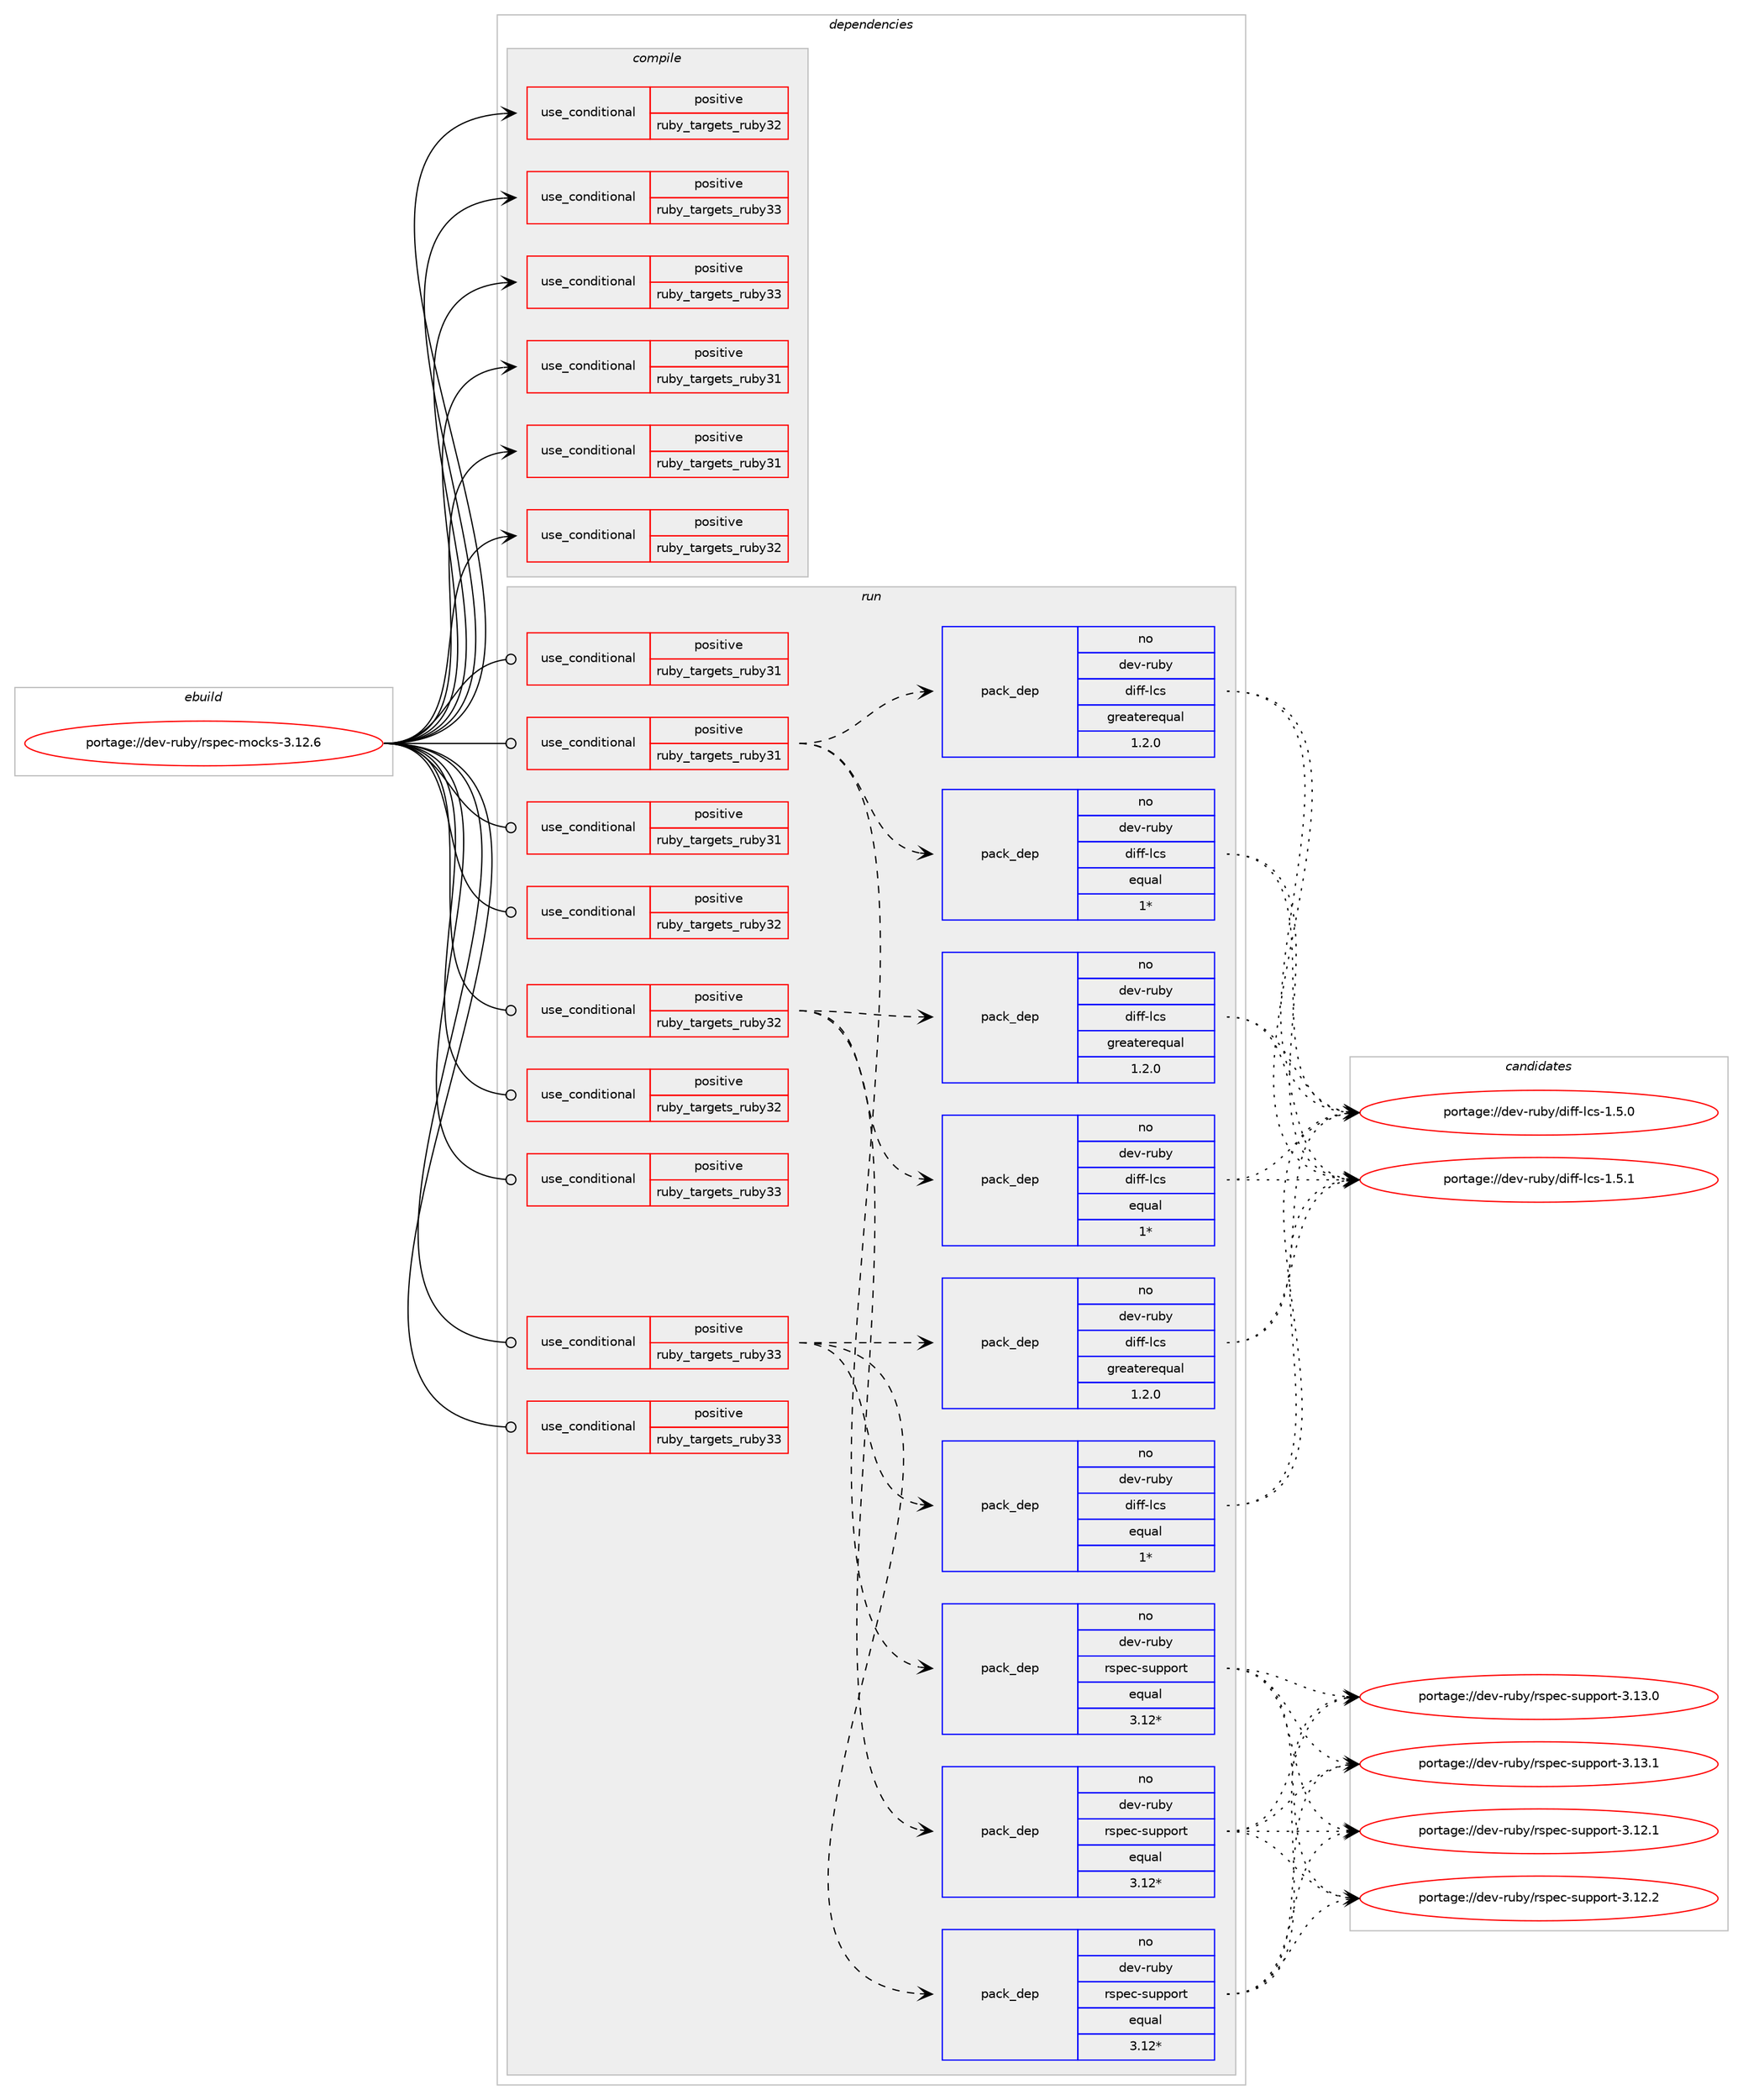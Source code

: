 digraph prolog {

# *************
# Graph options
# *************

newrank=true;
concentrate=true;
compound=true;
graph [rankdir=LR,fontname=Helvetica,fontsize=10,ranksep=1.5];#, ranksep=2.5, nodesep=0.2];
edge  [arrowhead=vee];
node  [fontname=Helvetica,fontsize=10];

# **********
# The ebuild
# **********

subgraph cluster_leftcol {
color=gray;
rank=same;
label=<<i>ebuild</i>>;
id [label="portage://dev-ruby/rspec-mocks-3.12.6", color=red, width=4, href="../dev-ruby/rspec-mocks-3.12.6.svg"];
}

# ****************
# The dependencies
# ****************

subgraph cluster_midcol {
color=gray;
label=<<i>dependencies</i>>;
subgraph cluster_compile {
fillcolor="#eeeeee";
style=filled;
label=<<i>compile</i>>;
subgraph cond53652 {
dependency102303 [label=<<TABLE BORDER="0" CELLBORDER="1" CELLSPACING="0" CELLPADDING="4"><TR><TD ROWSPAN="3" CELLPADDING="10">use_conditional</TD></TR><TR><TD>positive</TD></TR><TR><TD>ruby_targets_ruby31</TD></TR></TABLE>>, shape=none, color=red];
# *** BEGIN UNKNOWN DEPENDENCY TYPE (TODO) ***
# dependency102303 -> package_dependency(portage://dev-ruby/rspec-mocks-3.12.6,install,no,dev-lang,ruby,none,[,,],[slot(3.1)],[])
# *** END UNKNOWN DEPENDENCY TYPE (TODO) ***

}
id:e -> dependency102303:w [weight=20,style="solid",arrowhead="vee"];
subgraph cond53653 {
dependency102304 [label=<<TABLE BORDER="0" CELLBORDER="1" CELLSPACING="0" CELLPADDING="4"><TR><TD ROWSPAN="3" CELLPADDING="10">use_conditional</TD></TR><TR><TD>positive</TD></TR><TR><TD>ruby_targets_ruby31</TD></TR></TABLE>>, shape=none, color=red];
# *** BEGIN UNKNOWN DEPENDENCY TYPE (TODO) ***
# dependency102304 -> package_dependency(portage://dev-ruby/rspec-mocks-3.12.6,install,no,virtual,rubygems,none,[,,],[],[use(enable(ruby_targets_ruby31),negative)])
# *** END UNKNOWN DEPENDENCY TYPE (TODO) ***

}
id:e -> dependency102304:w [weight=20,style="solid",arrowhead="vee"];
subgraph cond53654 {
dependency102305 [label=<<TABLE BORDER="0" CELLBORDER="1" CELLSPACING="0" CELLPADDING="4"><TR><TD ROWSPAN="3" CELLPADDING="10">use_conditional</TD></TR><TR><TD>positive</TD></TR><TR><TD>ruby_targets_ruby32</TD></TR></TABLE>>, shape=none, color=red];
# *** BEGIN UNKNOWN DEPENDENCY TYPE (TODO) ***
# dependency102305 -> package_dependency(portage://dev-ruby/rspec-mocks-3.12.6,install,no,dev-lang,ruby,none,[,,],[slot(3.2)],[])
# *** END UNKNOWN DEPENDENCY TYPE (TODO) ***

}
id:e -> dependency102305:w [weight=20,style="solid",arrowhead="vee"];
subgraph cond53655 {
dependency102306 [label=<<TABLE BORDER="0" CELLBORDER="1" CELLSPACING="0" CELLPADDING="4"><TR><TD ROWSPAN="3" CELLPADDING="10">use_conditional</TD></TR><TR><TD>positive</TD></TR><TR><TD>ruby_targets_ruby32</TD></TR></TABLE>>, shape=none, color=red];
# *** BEGIN UNKNOWN DEPENDENCY TYPE (TODO) ***
# dependency102306 -> package_dependency(portage://dev-ruby/rspec-mocks-3.12.6,install,no,virtual,rubygems,none,[,,],[],[use(enable(ruby_targets_ruby32),negative)])
# *** END UNKNOWN DEPENDENCY TYPE (TODO) ***

}
id:e -> dependency102306:w [weight=20,style="solid",arrowhead="vee"];
subgraph cond53656 {
dependency102307 [label=<<TABLE BORDER="0" CELLBORDER="1" CELLSPACING="0" CELLPADDING="4"><TR><TD ROWSPAN="3" CELLPADDING="10">use_conditional</TD></TR><TR><TD>positive</TD></TR><TR><TD>ruby_targets_ruby33</TD></TR></TABLE>>, shape=none, color=red];
# *** BEGIN UNKNOWN DEPENDENCY TYPE (TODO) ***
# dependency102307 -> package_dependency(portage://dev-ruby/rspec-mocks-3.12.6,install,no,dev-lang,ruby,none,[,,],[slot(3.3)],[])
# *** END UNKNOWN DEPENDENCY TYPE (TODO) ***

}
id:e -> dependency102307:w [weight=20,style="solid",arrowhead="vee"];
subgraph cond53657 {
dependency102308 [label=<<TABLE BORDER="0" CELLBORDER="1" CELLSPACING="0" CELLPADDING="4"><TR><TD ROWSPAN="3" CELLPADDING="10">use_conditional</TD></TR><TR><TD>positive</TD></TR><TR><TD>ruby_targets_ruby33</TD></TR></TABLE>>, shape=none, color=red];
# *** BEGIN UNKNOWN DEPENDENCY TYPE (TODO) ***
# dependency102308 -> package_dependency(portage://dev-ruby/rspec-mocks-3.12.6,install,no,virtual,rubygems,none,[,,],[],[use(enable(ruby_targets_ruby33),negative)])
# *** END UNKNOWN DEPENDENCY TYPE (TODO) ***

}
id:e -> dependency102308:w [weight=20,style="solid",arrowhead="vee"];
}
subgraph cluster_compileandrun {
fillcolor="#eeeeee";
style=filled;
label=<<i>compile and run</i>>;
}
subgraph cluster_run {
fillcolor="#eeeeee";
style=filled;
label=<<i>run</i>>;
subgraph cond53658 {
dependency102309 [label=<<TABLE BORDER="0" CELLBORDER="1" CELLSPACING="0" CELLPADDING="4"><TR><TD ROWSPAN="3" CELLPADDING="10">use_conditional</TD></TR><TR><TD>positive</TD></TR><TR><TD>ruby_targets_ruby31</TD></TR></TABLE>>, shape=none, color=red];
# *** BEGIN UNKNOWN DEPENDENCY TYPE (TODO) ***
# dependency102309 -> package_dependency(portage://dev-ruby/rspec-mocks-3.12.6,run,no,dev-lang,ruby,none,[,,],[slot(3.1)],[])
# *** END UNKNOWN DEPENDENCY TYPE (TODO) ***

}
id:e -> dependency102309:w [weight=20,style="solid",arrowhead="odot"];
subgraph cond53659 {
dependency102310 [label=<<TABLE BORDER="0" CELLBORDER="1" CELLSPACING="0" CELLPADDING="4"><TR><TD ROWSPAN="3" CELLPADDING="10">use_conditional</TD></TR><TR><TD>positive</TD></TR><TR><TD>ruby_targets_ruby31</TD></TR></TABLE>>, shape=none, color=red];
subgraph pack47321 {
dependency102311 [label=<<TABLE BORDER="0" CELLBORDER="1" CELLSPACING="0" CELLPADDING="4" WIDTH="220"><TR><TD ROWSPAN="6" CELLPADDING="30">pack_dep</TD></TR><TR><TD WIDTH="110">no</TD></TR><TR><TD>dev-ruby</TD></TR><TR><TD>rspec-support</TD></TR><TR><TD>equal</TD></TR><TR><TD>3.12*</TD></TR></TABLE>>, shape=none, color=blue];
}
dependency102310:e -> dependency102311:w [weight=20,style="dashed",arrowhead="vee"];
subgraph pack47322 {
dependency102312 [label=<<TABLE BORDER="0" CELLBORDER="1" CELLSPACING="0" CELLPADDING="4" WIDTH="220"><TR><TD ROWSPAN="6" CELLPADDING="30">pack_dep</TD></TR><TR><TD WIDTH="110">no</TD></TR><TR><TD>dev-ruby</TD></TR><TR><TD>diff-lcs</TD></TR><TR><TD>greaterequal</TD></TR><TR><TD>1.2.0</TD></TR></TABLE>>, shape=none, color=blue];
}
dependency102310:e -> dependency102312:w [weight=20,style="dashed",arrowhead="vee"];
subgraph pack47323 {
dependency102313 [label=<<TABLE BORDER="0" CELLBORDER="1" CELLSPACING="0" CELLPADDING="4" WIDTH="220"><TR><TD ROWSPAN="6" CELLPADDING="30">pack_dep</TD></TR><TR><TD WIDTH="110">no</TD></TR><TR><TD>dev-ruby</TD></TR><TR><TD>diff-lcs</TD></TR><TR><TD>equal</TD></TR><TR><TD>1*</TD></TR></TABLE>>, shape=none, color=blue];
}
dependency102310:e -> dependency102313:w [weight=20,style="dashed",arrowhead="vee"];
}
id:e -> dependency102310:w [weight=20,style="solid",arrowhead="odot"];
subgraph cond53660 {
dependency102314 [label=<<TABLE BORDER="0" CELLBORDER="1" CELLSPACING="0" CELLPADDING="4"><TR><TD ROWSPAN="3" CELLPADDING="10">use_conditional</TD></TR><TR><TD>positive</TD></TR><TR><TD>ruby_targets_ruby31</TD></TR></TABLE>>, shape=none, color=red];
# *** BEGIN UNKNOWN DEPENDENCY TYPE (TODO) ***
# dependency102314 -> package_dependency(portage://dev-ruby/rspec-mocks-3.12.6,run,no,virtual,rubygems,none,[,,],[],[use(enable(ruby_targets_ruby31),negative)])
# *** END UNKNOWN DEPENDENCY TYPE (TODO) ***

}
id:e -> dependency102314:w [weight=20,style="solid",arrowhead="odot"];
subgraph cond53661 {
dependency102315 [label=<<TABLE BORDER="0" CELLBORDER="1" CELLSPACING="0" CELLPADDING="4"><TR><TD ROWSPAN="3" CELLPADDING="10">use_conditional</TD></TR><TR><TD>positive</TD></TR><TR><TD>ruby_targets_ruby32</TD></TR></TABLE>>, shape=none, color=red];
# *** BEGIN UNKNOWN DEPENDENCY TYPE (TODO) ***
# dependency102315 -> package_dependency(portage://dev-ruby/rspec-mocks-3.12.6,run,no,dev-lang,ruby,none,[,,],[slot(3.2)],[])
# *** END UNKNOWN DEPENDENCY TYPE (TODO) ***

}
id:e -> dependency102315:w [weight=20,style="solid",arrowhead="odot"];
subgraph cond53662 {
dependency102316 [label=<<TABLE BORDER="0" CELLBORDER="1" CELLSPACING="0" CELLPADDING="4"><TR><TD ROWSPAN="3" CELLPADDING="10">use_conditional</TD></TR><TR><TD>positive</TD></TR><TR><TD>ruby_targets_ruby32</TD></TR></TABLE>>, shape=none, color=red];
subgraph pack47324 {
dependency102317 [label=<<TABLE BORDER="0" CELLBORDER="1" CELLSPACING="0" CELLPADDING="4" WIDTH="220"><TR><TD ROWSPAN="6" CELLPADDING="30">pack_dep</TD></TR><TR><TD WIDTH="110">no</TD></TR><TR><TD>dev-ruby</TD></TR><TR><TD>rspec-support</TD></TR><TR><TD>equal</TD></TR><TR><TD>3.12*</TD></TR></TABLE>>, shape=none, color=blue];
}
dependency102316:e -> dependency102317:w [weight=20,style="dashed",arrowhead="vee"];
subgraph pack47325 {
dependency102318 [label=<<TABLE BORDER="0" CELLBORDER="1" CELLSPACING="0" CELLPADDING="4" WIDTH="220"><TR><TD ROWSPAN="6" CELLPADDING="30">pack_dep</TD></TR><TR><TD WIDTH="110">no</TD></TR><TR><TD>dev-ruby</TD></TR><TR><TD>diff-lcs</TD></TR><TR><TD>greaterequal</TD></TR><TR><TD>1.2.0</TD></TR></TABLE>>, shape=none, color=blue];
}
dependency102316:e -> dependency102318:w [weight=20,style="dashed",arrowhead="vee"];
subgraph pack47326 {
dependency102319 [label=<<TABLE BORDER="0" CELLBORDER="1" CELLSPACING="0" CELLPADDING="4" WIDTH="220"><TR><TD ROWSPAN="6" CELLPADDING="30">pack_dep</TD></TR><TR><TD WIDTH="110">no</TD></TR><TR><TD>dev-ruby</TD></TR><TR><TD>diff-lcs</TD></TR><TR><TD>equal</TD></TR><TR><TD>1*</TD></TR></TABLE>>, shape=none, color=blue];
}
dependency102316:e -> dependency102319:w [weight=20,style="dashed",arrowhead="vee"];
}
id:e -> dependency102316:w [weight=20,style="solid",arrowhead="odot"];
subgraph cond53663 {
dependency102320 [label=<<TABLE BORDER="0" CELLBORDER="1" CELLSPACING="0" CELLPADDING="4"><TR><TD ROWSPAN="3" CELLPADDING="10">use_conditional</TD></TR><TR><TD>positive</TD></TR><TR><TD>ruby_targets_ruby32</TD></TR></TABLE>>, shape=none, color=red];
# *** BEGIN UNKNOWN DEPENDENCY TYPE (TODO) ***
# dependency102320 -> package_dependency(portage://dev-ruby/rspec-mocks-3.12.6,run,no,virtual,rubygems,none,[,,],[],[use(enable(ruby_targets_ruby32),negative)])
# *** END UNKNOWN DEPENDENCY TYPE (TODO) ***

}
id:e -> dependency102320:w [weight=20,style="solid",arrowhead="odot"];
subgraph cond53664 {
dependency102321 [label=<<TABLE BORDER="0" CELLBORDER="1" CELLSPACING="0" CELLPADDING="4"><TR><TD ROWSPAN="3" CELLPADDING="10">use_conditional</TD></TR><TR><TD>positive</TD></TR><TR><TD>ruby_targets_ruby33</TD></TR></TABLE>>, shape=none, color=red];
# *** BEGIN UNKNOWN DEPENDENCY TYPE (TODO) ***
# dependency102321 -> package_dependency(portage://dev-ruby/rspec-mocks-3.12.6,run,no,dev-lang,ruby,none,[,,],[slot(3.3)],[])
# *** END UNKNOWN DEPENDENCY TYPE (TODO) ***

}
id:e -> dependency102321:w [weight=20,style="solid",arrowhead="odot"];
subgraph cond53665 {
dependency102322 [label=<<TABLE BORDER="0" CELLBORDER="1" CELLSPACING="0" CELLPADDING="4"><TR><TD ROWSPAN="3" CELLPADDING="10">use_conditional</TD></TR><TR><TD>positive</TD></TR><TR><TD>ruby_targets_ruby33</TD></TR></TABLE>>, shape=none, color=red];
subgraph pack47327 {
dependency102323 [label=<<TABLE BORDER="0" CELLBORDER="1" CELLSPACING="0" CELLPADDING="4" WIDTH="220"><TR><TD ROWSPAN="6" CELLPADDING="30">pack_dep</TD></TR><TR><TD WIDTH="110">no</TD></TR><TR><TD>dev-ruby</TD></TR><TR><TD>rspec-support</TD></TR><TR><TD>equal</TD></TR><TR><TD>3.12*</TD></TR></TABLE>>, shape=none, color=blue];
}
dependency102322:e -> dependency102323:w [weight=20,style="dashed",arrowhead="vee"];
subgraph pack47328 {
dependency102324 [label=<<TABLE BORDER="0" CELLBORDER="1" CELLSPACING="0" CELLPADDING="4" WIDTH="220"><TR><TD ROWSPAN="6" CELLPADDING="30">pack_dep</TD></TR><TR><TD WIDTH="110">no</TD></TR><TR><TD>dev-ruby</TD></TR><TR><TD>diff-lcs</TD></TR><TR><TD>greaterequal</TD></TR><TR><TD>1.2.0</TD></TR></TABLE>>, shape=none, color=blue];
}
dependency102322:e -> dependency102324:w [weight=20,style="dashed",arrowhead="vee"];
subgraph pack47329 {
dependency102325 [label=<<TABLE BORDER="0" CELLBORDER="1" CELLSPACING="0" CELLPADDING="4" WIDTH="220"><TR><TD ROWSPAN="6" CELLPADDING="30">pack_dep</TD></TR><TR><TD WIDTH="110">no</TD></TR><TR><TD>dev-ruby</TD></TR><TR><TD>diff-lcs</TD></TR><TR><TD>equal</TD></TR><TR><TD>1*</TD></TR></TABLE>>, shape=none, color=blue];
}
dependency102322:e -> dependency102325:w [weight=20,style="dashed",arrowhead="vee"];
}
id:e -> dependency102322:w [weight=20,style="solid",arrowhead="odot"];
subgraph cond53666 {
dependency102326 [label=<<TABLE BORDER="0" CELLBORDER="1" CELLSPACING="0" CELLPADDING="4"><TR><TD ROWSPAN="3" CELLPADDING="10">use_conditional</TD></TR><TR><TD>positive</TD></TR><TR><TD>ruby_targets_ruby33</TD></TR></TABLE>>, shape=none, color=red];
# *** BEGIN UNKNOWN DEPENDENCY TYPE (TODO) ***
# dependency102326 -> package_dependency(portage://dev-ruby/rspec-mocks-3.12.6,run,no,virtual,rubygems,none,[,,],[],[use(enable(ruby_targets_ruby33),negative)])
# *** END UNKNOWN DEPENDENCY TYPE (TODO) ***

}
id:e -> dependency102326:w [weight=20,style="solid",arrowhead="odot"];
}
}

# **************
# The candidates
# **************

subgraph cluster_choices {
rank=same;
color=gray;
label=<<i>candidates</i>>;

subgraph choice47321 {
color=black;
nodesep=1;
choice100101118451141179812147114115112101994511511711211211111411645514649504649 [label="portage://dev-ruby/rspec-support-3.12.1", color=red, width=4,href="../dev-ruby/rspec-support-3.12.1.svg"];
choice100101118451141179812147114115112101994511511711211211111411645514649504650 [label="portage://dev-ruby/rspec-support-3.12.2", color=red, width=4,href="../dev-ruby/rspec-support-3.12.2.svg"];
choice100101118451141179812147114115112101994511511711211211111411645514649514648 [label="portage://dev-ruby/rspec-support-3.13.0", color=red, width=4,href="../dev-ruby/rspec-support-3.13.0.svg"];
choice100101118451141179812147114115112101994511511711211211111411645514649514649 [label="portage://dev-ruby/rspec-support-3.13.1", color=red, width=4,href="../dev-ruby/rspec-support-3.13.1.svg"];
dependency102311:e -> choice100101118451141179812147114115112101994511511711211211111411645514649504649:w [style=dotted,weight="100"];
dependency102311:e -> choice100101118451141179812147114115112101994511511711211211111411645514649504650:w [style=dotted,weight="100"];
dependency102311:e -> choice100101118451141179812147114115112101994511511711211211111411645514649514648:w [style=dotted,weight="100"];
dependency102311:e -> choice100101118451141179812147114115112101994511511711211211111411645514649514649:w [style=dotted,weight="100"];
}
subgraph choice47322 {
color=black;
nodesep=1;
choice1001011184511411798121471001051021024510899115454946534648 [label="portage://dev-ruby/diff-lcs-1.5.0", color=red, width=4,href="../dev-ruby/diff-lcs-1.5.0.svg"];
choice1001011184511411798121471001051021024510899115454946534649 [label="portage://dev-ruby/diff-lcs-1.5.1", color=red, width=4,href="../dev-ruby/diff-lcs-1.5.1.svg"];
dependency102312:e -> choice1001011184511411798121471001051021024510899115454946534648:w [style=dotted,weight="100"];
dependency102312:e -> choice1001011184511411798121471001051021024510899115454946534649:w [style=dotted,weight="100"];
}
subgraph choice47323 {
color=black;
nodesep=1;
choice1001011184511411798121471001051021024510899115454946534648 [label="portage://dev-ruby/diff-lcs-1.5.0", color=red, width=4,href="../dev-ruby/diff-lcs-1.5.0.svg"];
choice1001011184511411798121471001051021024510899115454946534649 [label="portage://dev-ruby/diff-lcs-1.5.1", color=red, width=4,href="../dev-ruby/diff-lcs-1.5.1.svg"];
dependency102313:e -> choice1001011184511411798121471001051021024510899115454946534648:w [style=dotted,weight="100"];
dependency102313:e -> choice1001011184511411798121471001051021024510899115454946534649:w [style=dotted,weight="100"];
}
subgraph choice47324 {
color=black;
nodesep=1;
choice100101118451141179812147114115112101994511511711211211111411645514649504649 [label="portage://dev-ruby/rspec-support-3.12.1", color=red, width=4,href="../dev-ruby/rspec-support-3.12.1.svg"];
choice100101118451141179812147114115112101994511511711211211111411645514649504650 [label="portage://dev-ruby/rspec-support-3.12.2", color=red, width=4,href="../dev-ruby/rspec-support-3.12.2.svg"];
choice100101118451141179812147114115112101994511511711211211111411645514649514648 [label="portage://dev-ruby/rspec-support-3.13.0", color=red, width=4,href="../dev-ruby/rspec-support-3.13.0.svg"];
choice100101118451141179812147114115112101994511511711211211111411645514649514649 [label="portage://dev-ruby/rspec-support-3.13.1", color=red, width=4,href="../dev-ruby/rspec-support-3.13.1.svg"];
dependency102317:e -> choice100101118451141179812147114115112101994511511711211211111411645514649504649:w [style=dotted,weight="100"];
dependency102317:e -> choice100101118451141179812147114115112101994511511711211211111411645514649504650:w [style=dotted,weight="100"];
dependency102317:e -> choice100101118451141179812147114115112101994511511711211211111411645514649514648:w [style=dotted,weight="100"];
dependency102317:e -> choice100101118451141179812147114115112101994511511711211211111411645514649514649:w [style=dotted,weight="100"];
}
subgraph choice47325 {
color=black;
nodesep=1;
choice1001011184511411798121471001051021024510899115454946534648 [label="portage://dev-ruby/diff-lcs-1.5.0", color=red, width=4,href="../dev-ruby/diff-lcs-1.5.0.svg"];
choice1001011184511411798121471001051021024510899115454946534649 [label="portage://dev-ruby/diff-lcs-1.5.1", color=red, width=4,href="../dev-ruby/diff-lcs-1.5.1.svg"];
dependency102318:e -> choice1001011184511411798121471001051021024510899115454946534648:w [style=dotted,weight="100"];
dependency102318:e -> choice1001011184511411798121471001051021024510899115454946534649:w [style=dotted,weight="100"];
}
subgraph choice47326 {
color=black;
nodesep=1;
choice1001011184511411798121471001051021024510899115454946534648 [label="portage://dev-ruby/diff-lcs-1.5.0", color=red, width=4,href="../dev-ruby/diff-lcs-1.5.0.svg"];
choice1001011184511411798121471001051021024510899115454946534649 [label="portage://dev-ruby/diff-lcs-1.5.1", color=red, width=4,href="../dev-ruby/diff-lcs-1.5.1.svg"];
dependency102319:e -> choice1001011184511411798121471001051021024510899115454946534648:w [style=dotted,weight="100"];
dependency102319:e -> choice1001011184511411798121471001051021024510899115454946534649:w [style=dotted,weight="100"];
}
subgraph choice47327 {
color=black;
nodesep=1;
choice100101118451141179812147114115112101994511511711211211111411645514649504649 [label="portage://dev-ruby/rspec-support-3.12.1", color=red, width=4,href="../dev-ruby/rspec-support-3.12.1.svg"];
choice100101118451141179812147114115112101994511511711211211111411645514649504650 [label="portage://dev-ruby/rspec-support-3.12.2", color=red, width=4,href="../dev-ruby/rspec-support-3.12.2.svg"];
choice100101118451141179812147114115112101994511511711211211111411645514649514648 [label="portage://dev-ruby/rspec-support-3.13.0", color=red, width=4,href="../dev-ruby/rspec-support-3.13.0.svg"];
choice100101118451141179812147114115112101994511511711211211111411645514649514649 [label="portage://dev-ruby/rspec-support-3.13.1", color=red, width=4,href="../dev-ruby/rspec-support-3.13.1.svg"];
dependency102323:e -> choice100101118451141179812147114115112101994511511711211211111411645514649504649:w [style=dotted,weight="100"];
dependency102323:e -> choice100101118451141179812147114115112101994511511711211211111411645514649504650:w [style=dotted,weight="100"];
dependency102323:e -> choice100101118451141179812147114115112101994511511711211211111411645514649514648:w [style=dotted,weight="100"];
dependency102323:e -> choice100101118451141179812147114115112101994511511711211211111411645514649514649:w [style=dotted,weight="100"];
}
subgraph choice47328 {
color=black;
nodesep=1;
choice1001011184511411798121471001051021024510899115454946534648 [label="portage://dev-ruby/diff-lcs-1.5.0", color=red, width=4,href="../dev-ruby/diff-lcs-1.5.0.svg"];
choice1001011184511411798121471001051021024510899115454946534649 [label="portage://dev-ruby/diff-lcs-1.5.1", color=red, width=4,href="../dev-ruby/diff-lcs-1.5.1.svg"];
dependency102324:e -> choice1001011184511411798121471001051021024510899115454946534648:w [style=dotted,weight="100"];
dependency102324:e -> choice1001011184511411798121471001051021024510899115454946534649:w [style=dotted,weight="100"];
}
subgraph choice47329 {
color=black;
nodesep=1;
choice1001011184511411798121471001051021024510899115454946534648 [label="portage://dev-ruby/diff-lcs-1.5.0", color=red, width=4,href="../dev-ruby/diff-lcs-1.5.0.svg"];
choice1001011184511411798121471001051021024510899115454946534649 [label="portage://dev-ruby/diff-lcs-1.5.1", color=red, width=4,href="../dev-ruby/diff-lcs-1.5.1.svg"];
dependency102325:e -> choice1001011184511411798121471001051021024510899115454946534648:w [style=dotted,weight="100"];
dependency102325:e -> choice1001011184511411798121471001051021024510899115454946534649:w [style=dotted,weight="100"];
}
}

}
